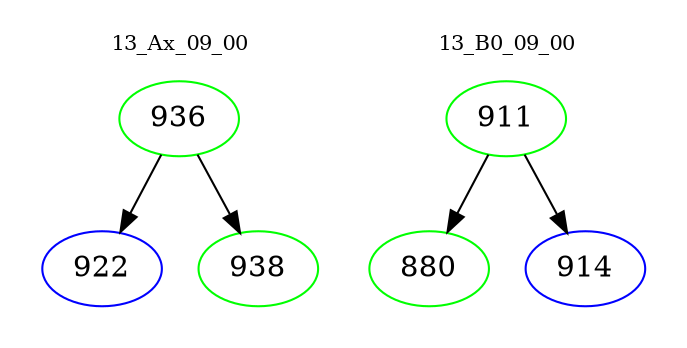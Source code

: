 digraph{
subgraph cluster_0 {
color = white
label = "13_Ax_09_00";
fontsize=10;
T0_936 [label="936", color="green"]
T0_936 -> T0_922 [color="black"]
T0_922 [label="922", color="blue"]
T0_936 -> T0_938 [color="black"]
T0_938 [label="938", color="green"]
}
subgraph cluster_1 {
color = white
label = "13_B0_09_00";
fontsize=10;
T1_911 [label="911", color="green"]
T1_911 -> T1_880 [color="black"]
T1_880 [label="880", color="green"]
T1_911 -> T1_914 [color="black"]
T1_914 [label="914", color="blue"]
}
}
